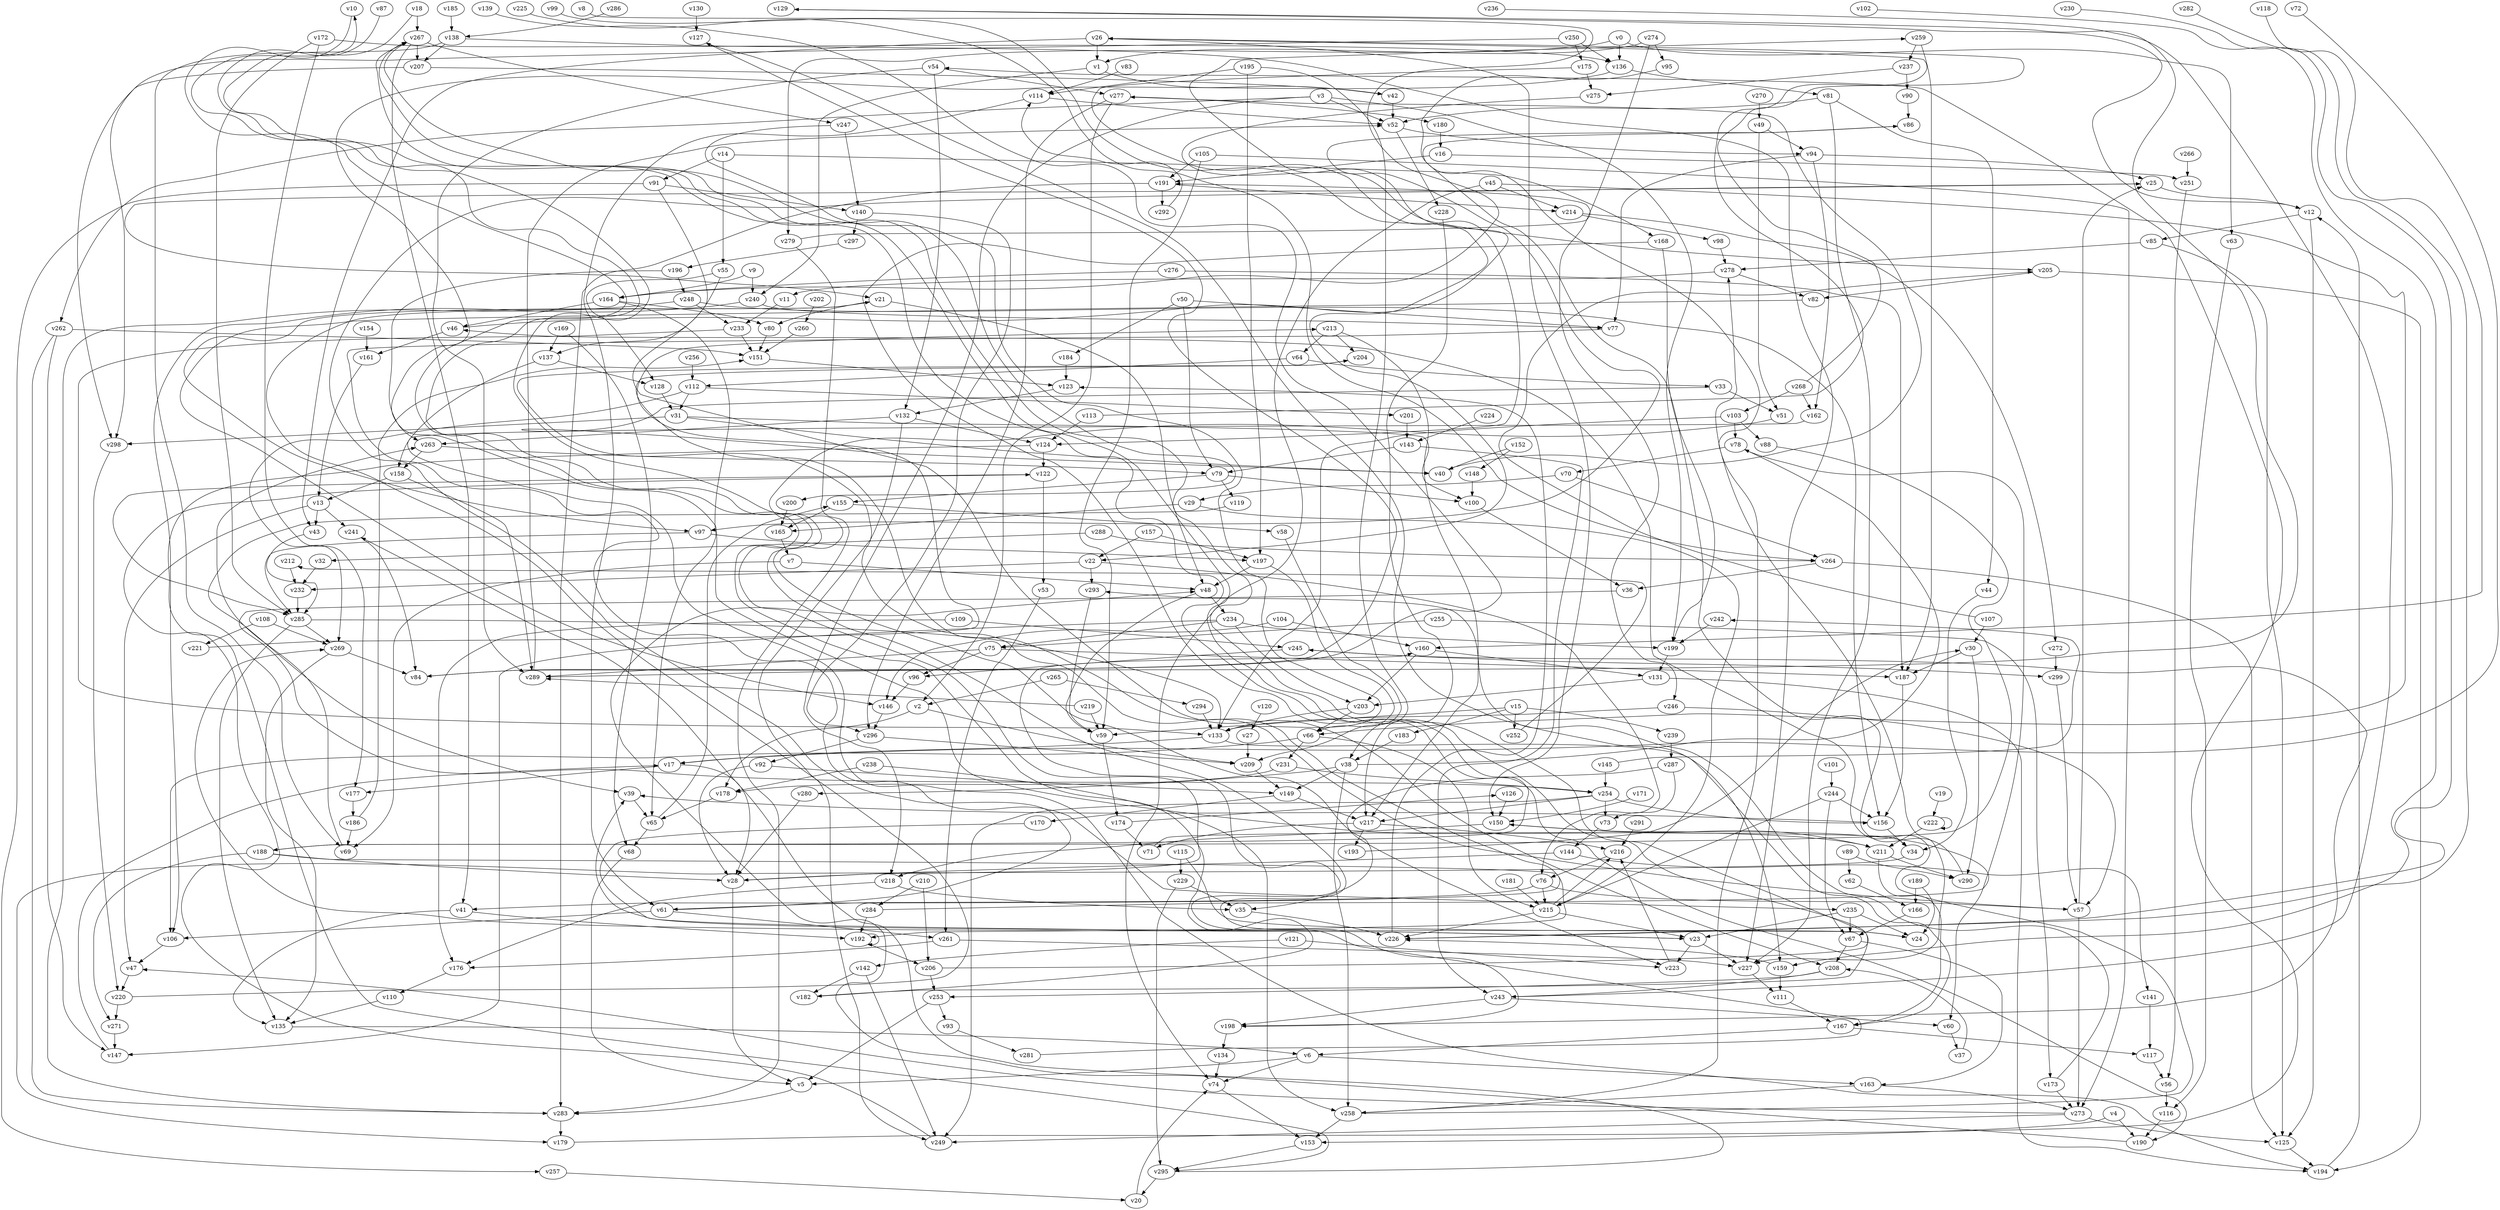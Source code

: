 // Benchmark game 437 - 300 vertices
// time_bound: 92
// targets: v7
digraph G {
    v0 [name="v0", player=0];
    v1 [name="v1", player=0];
    v2 [name="v2", player=0];
    v3 [name="v3", player=1];
    v4 [name="v4", player=0];
    v5 [name="v5", player=1];
    v6 [name="v6", player=1];
    v7 [name="v7", player=1, target=1];
    v8 [name="v8", player=0];
    v9 [name="v9", player=0];
    v10 [name="v10", player=1];
    v11 [name="v11", player=1];
    v12 [name="v12", player=0];
    v13 [name="v13", player=0];
    v14 [name="v14", player=1];
    v15 [name="v15", player=1];
    v16 [name="v16", player=1];
    v17 [name="v17", player=0];
    v18 [name="v18", player=0];
    v19 [name="v19", player=0];
    v20 [name="v20", player=1];
    v21 [name="v21", player=1];
    v22 [name="v22", player=1];
    v23 [name="v23", player=1];
    v24 [name="v24", player=1];
    v25 [name="v25", player=1];
    v26 [name="v26", player=1];
    v27 [name="v27", player=1];
    v28 [name="v28", player=1];
    v29 [name="v29", player=1];
    v30 [name="v30", player=0];
    v31 [name="v31", player=0];
    v32 [name="v32", player=0];
    v33 [name="v33", player=1];
    v34 [name="v34", player=1];
    v35 [name="v35", player=0];
    v36 [name="v36", player=1];
    v37 [name="v37", player=0];
    v38 [name="v38", player=1];
    v39 [name="v39", player=1];
    v40 [name="v40", player=1];
    v41 [name="v41", player=0];
    v42 [name="v42", player=0];
    v43 [name="v43", player=0];
    v44 [name="v44", player=0];
    v45 [name="v45", player=1];
    v46 [name="v46", player=1];
    v47 [name="v47", player=1];
    v48 [name="v48", player=1];
    v49 [name="v49", player=0];
    v50 [name="v50", player=1];
    v51 [name="v51", player=0];
    v52 [name="v52", player=0];
    v53 [name="v53", player=1];
    v54 [name="v54", player=1];
    v55 [name="v55", player=0];
    v56 [name="v56", player=1];
    v57 [name="v57", player=0];
    v58 [name="v58", player=0];
    v59 [name="v59", player=0];
    v60 [name="v60", player=0];
    v61 [name="v61", player=0];
    v62 [name="v62", player=1];
    v63 [name="v63", player=0];
    v64 [name="v64", player=1];
    v65 [name="v65", player=1];
    v66 [name="v66", player=1];
    v67 [name="v67", player=1];
    v68 [name="v68", player=1];
    v69 [name="v69", player=0];
    v70 [name="v70", player=1];
    v71 [name="v71", player=0];
    v72 [name="v72", player=0];
    v73 [name="v73", player=0];
    v74 [name="v74", player=1];
    v75 [name="v75", player=0];
    v76 [name="v76", player=0];
    v77 [name="v77", player=1];
    v78 [name="v78", player=1];
    v79 [name="v79", player=0];
    v80 [name="v80", player=1];
    v81 [name="v81", player=0];
    v82 [name="v82", player=0];
    v83 [name="v83", player=0];
    v84 [name="v84", player=1];
    v85 [name="v85", player=1];
    v86 [name="v86", player=1];
    v87 [name="v87", player=1];
    v88 [name="v88", player=0];
    v89 [name="v89", player=1];
    v90 [name="v90", player=0];
    v91 [name="v91", player=1];
    v92 [name="v92", player=1];
    v93 [name="v93", player=0];
    v94 [name="v94", player=0];
    v95 [name="v95", player=0];
    v96 [name="v96", player=0];
    v97 [name="v97", player=0];
    v98 [name="v98", player=0];
    v99 [name="v99", player=1];
    v100 [name="v100", player=1];
    v101 [name="v101", player=1];
    v102 [name="v102", player=1];
    v103 [name="v103", player=1];
    v104 [name="v104", player=1];
    v105 [name="v105", player=0];
    v106 [name="v106", player=1];
    v107 [name="v107", player=1];
    v108 [name="v108", player=1];
    v109 [name="v109", player=1];
    v110 [name="v110", player=1];
    v111 [name="v111", player=0];
    v112 [name="v112", player=1];
    v113 [name="v113", player=0];
    v114 [name="v114", player=0];
    v115 [name="v115", player=1];
    v116 [name="v116", player=0];
    v117 [name="v117", player=1];
    v118 [name="v118", player=1];
    v119 [name="v119", player=0];
    v120 [name="v120", player=0];
    v121 [name="v121", player=1];
    v122 [name="v122", player=1];
    v123 [name="v123", player=1];
    v124 [name="v124", player=0];
    v125 [name="v125", player=0];
    v126 [name="v126", player=0];
    v127 [name="v127", player=0];
    v128 [name="v128", player=1];
    v129 [name="v129", player=1];
    v130 [name="v130", player=0];
    v131 [name="v131", player=0];
    v132 [name="v132", player=1];
    v133 [name="v133", player=0];
    v134 [name="v134", player=0];
    v135 [name="v135", player=0];
    v136 [name="v136", player=1];
    v137 [name="v137", player=1];
    v138 [name="v138", player=0];
    v139 [name="v139", player=0];
    v140 [name="v140", player=1];
    v141 [name="v141", player=1];
    v142 [name="v142", player=1];
    v143 [name="v143", player=1];
    v144 [name="v144", player=0];
    v145 [name="v145", player=1];
    v146 [name="v146", player=0];
    v147 [name="v147", player=0];
    v148 [name="v148", player=1];
    v149 [name="v149", player=0];
    v150 [name="v150", player=0];
    v151 [name="v151", player=0];
    v152 [name="v152", player=0];
    v153 [name="v153", player=0];
    v154 [name="v154", player=1];
    v155 [name="v155", player=0];
    v156 [name="v156", player=0];
    v157 [name="v157", player=0];
    v158 [name="v158", player=1];
    v159 [name="v159", player=0];
    v160 [name="v160", player=1];
    v161 [name="v161", player=1];
    v162 [name="v162", player=0];
    v163 [name="v163", player=0];
    v164 [name="v164", player=1];
    v165 [name="v165", player=1];
    v166 [name="v166", player=0];
    v167 [name="v167", player=1];
    v168 [name="v168", player=0];
    v169 [name="v169", player=0];
    v170 [name="v170", player=1];
    v171 [name="v171", player=0];
    v172 [name="v172", player=0];
    v173 [name="v173", player=1];
    v174 [name="v174", player=0];
    v175 [name="v175", player=1];
    v176 [name="v176", player=1];
    v177 [name="v177", player=1];
    v178 [name="v178", player=1];
    v179 [name="v179", player=1];
    v180 [name="v180", player=0];
    v181 [name="v181", player=0];
    v182 [name="v182", player=0];
    v183 [name="v183", player=0];
    v184 [name="v184", player=0];
    v185 [name="v185", player=1];
    v186 [name="v186", player=1];
    v187 [name="v187", player=0];
    v188 [name="v188", player=0];
    v189 [name="v189", player=1];
    v190 [name="v190", player=0];
    v191 [name="v191", player=1];
    v192 [name="v192", player=1];
    v193 [name="v193", player=1];
    v194 [name="v194", player=1];
    v195 [name="v195", player=0];
    v196 [name="v196", player=1];
    v197 [name="v197", player=1];
    v198 [name="v198", player=1];
    v199 [name="v199", player=0];
    v200 [name="v200", player=1];
    v201 [name="v201", player=1];
    v202 [name="v202", player=0];
    v203 [name="v203", player=0];
    v204 [name="v204", player=0];
    v205 [name="v205", player=1];
    v206 [name="v206", player=1];
    v207 [name="v207", player=0];
    v208 [name="v208", player=1];
    v209 [name="v209", player=0];
    v210 [name="v210", player=0];
    v211 [name="v211", player=1];
    v212 [name="v212", player=0];
    v213 [name="v213", player=1];
    v214 [name="v214", player=1];
    v215 [name="v215", player=0];
    v216 [name="v216", player=1];
    v217 [name="v217", player=1];
    v218 [name="v218", player=0];
    v219 [name="v219", player=1];
    v220 [name="v220", player=1];
    v221 [name="v221", player=1];
    v222 [name="v222", player=0];
    v223 [name="v223", player=1];
    v224 [name="v224", player=0];
    v225 [name="v225", player=0];
    v226 [name="v226", player=1];
    v227 [name="v227", player=0];
    v228 [name="v228", player=1];
    v229 [name="v229", player=1];
    v230 [name="v230", player=1];
    v231 [name="v231", player=0];
    v232 [name="v232", player=1];
    v233 [name="v233", player=1];
    v234 [name="v234", player=1];
    v235 [name="v235", player=1];
    v236 [name="v236", player=1];
    v237 [name="v237", player=1];
    v238 [name="v238", player=0];
    v239 [name="v239", player=1];
    v240 [name="v240", player=1];
    v241 [name="v241", player=0];
    v242 [name="v242", player=0];
    v243 [name="v243", player=1];
    v244 [name="v244", player=1];
    v245 [name="v245", player=1];
    v246 [name="v246", player=1];
    v247 [name="v247", player=1];
    v248 [name="v248", player=1];
    v249 [name="v249", player=1];
    v250 [name="v250", player=1];
    v251 [name="v251", player=0];
    v252 [name="v252", player=0];
    v253 [name="v253", player=0];
    v254 [name="v254", player=1];
    v255 [name="v255", player=1];
    v256 [name="v256", player=0];
    v257 [name="v257", player=0];
    v258 [name="v258", player=1];
    v259 [name="v259", player=1];
    v260 [name="v260", player=1];
    v261 [name="v261", player=0];
    v262 [name="v262", player=1];
    v263 [name="v263", player=1];
    v264 [name="v264", player=0];
    v265 [name="v265", player=0];
    v266 [name="v266", player=1];
    v267 [name="v267", player=0];
    v268 [name="v268", player=1];
    v269 [name="v269", player=0];
    v270 [name="v270", player=1];
    v271 [name="v271", player=0];
    v272 [name="v272", player=0];
    v273 [name="v273", player=0];
    v274 [name="v274", player=1];
    v275 [name="v275", player=1];
    v276 [name="v276", player=1];
    v277 [name="v277", player=1];
    v278 [name="v278", player=1];
    v279 [name="v279", player=1];
    v280 [name="v280", player=1];
    v281 [name="v281", player=1];
    v282 [name="v282", player=1];
    v283 [name="v283", player=1];
    v284 [name="v284", player=1];
    v285 [name="v285", player=1];
    v286 [name="v286", player=1];
    v287 [name="v287", player=0];
    v288 [name="v288", player=1];
    v289 [name="v289", player=1];
    v290 [name="v290", player=1];
    v291 [name="v291", player=0];
    v292 [name="v292", player=1];
    v293 [name="v293", player=1];
    v294 [name="v294", player=0];
    v295 [name="v295", player=1];
    v296 [name="v296", player=0];
    v297 [name="v297", player=1];
    v298 [name="v298", player=1];
    v299 [name="v299", player=1];

    v0 -> v63;
    v1 -> v42;
    v2 -> v209;
    v3 -> v199;
    v4 -> v153;
    v5 -> v283;
    v6 -> v74;
    v7 -> v69;
    v8 -> v164 [constraint="t < 14"];
    v9 -> v240;
    v10 -> v182 [constraint="t mod 5 == 3"];
    v11 -> v233;
    v12 -> v85;
    v13 -> v241;
    v14 -> v168;
    v15 -> v252;
    v16 -> v191;
    v17 -> v28;
    v18 -> v188 [constraint="t < 15"];
    v19 -> v222;
    v20 -> v74;
    v21 -> v97 [constraint="t < 10"];
    v22 -> v293;
    v23 -> v269 [constraint="t < 11"];
    v24 -> v39 [constraint="t >= 1"];
    v25 -> v21 [constraint="t >= 4"];
    v26 -> v150;
    v27 -> v209;
    v28 -> v10 [constraint="t >= 3"];
    v29 -> v215;
    v30 -> v290;
    v31 -> v40 [constraint="t >= 3"];
    v32 -> v232;
    v33 -> v40 [constraint="t >= 1"];
    v34 -> v179 [constraint="t < 11"];
    v35 -> v226;
    v36 -> v254 [constraint="t mod 4 == 0"];
    v37 -> v208;
    v38 -> v78 [constraint="t < 12"];
    v39 -> v65;
    v40 -> v277 [constraint="t mod 3 == 1"];
    v41 -> v192;
    v42 -> v52;
    v43 -> v285 [constraint="t < 8"];
    v44 -> v34;
    v45 -> v66 [constraint="t < 14"];
    v46 -> v259 [constraint="t mod 3 == 1"];
    v47 -> v220;
    v48 -> v59;
    v49 -> v94;
    v50 -> v77;
    v51 -> v35 [constraint="t >= 3"];
    v52 -> v228;
    v53 -> v261;
    v54 -> v132;
    v55 -> v208 [constraint="t mod 2 == 1"];
    v56 -> v116;
    v57 -> v204 [constraint="t >= 3"];
    v58 -> v209;
    v59 -> v174;
    v60 -> v37;
    v61 -> v25 [constraint="t >= 2"];
    v62 -> v166;
    v63 -> v116;
    v64 -> v112;
    v65 -> v155;
    v66 -> v231;
    v67 -> v208;
    v68 -> v5;
    v69 -> v263;
    v70 -> v29;
    v71 -> v34 [constraint="t mod 3 == 2"];
    v72 -> v17 [constraint="t mod 5 == 0"];
    v73 -> v144;
    v74 -> v153;
    v75 -> v96;
    v76 -> v215;
    v77 -> v235 [constraint="t >= 3"];
    v78 -> v70;
    v79 -> v100;
    v80 -> v151;
    v81 -> v227;
    v82 -> v146 [constraint="t mod 3 == 2"];
    v83 -> v114;
    v84 -> v127 [constraint="t >= 5"];
    v85 -> v125;
    v86 -> v97 [constraint="t >= 1"];
    v87 -> v198 [constraint="t < 14"];
    v88 -> v188 [constraint="t < 10"];
    v89 -> v290;
    v90 -> v86;
    v91 -> v137 [constraint="t >= 2"];
    v92 -> v149 [constraint="t mod 4 == 1"];
    v93 -> v281;
    v94 -> v25;
    v95 -> v227 [constraint="t mod 4 == 1"];
    v96 -> v146;
    v97 -> v285;
    v98 -> v278;
    v99 -> v22 [constraint="t mod 2 == 0"];
    v100 -> v36;
    v101 -> v244;
    v102 -> v159 [constraint="t >= 3"];
    v103 -> v133;
    v104 -> v160;
    v105 -> v191;
    v106 -> v47;
    v107 -> v205 [constraint="t < 8"];
    v108 -> v221;
    v109 -> v176;
    v110 -> v135;
    v111 -> v167;
    v112 -> v269;
    v113 -> v26 [constraint="t >= 2"];
    v114 -> v61;
    v115 -> v24 [constraint="t mod 4 == 1"];
    v116 -> v190;
    v117 -> v56;
    v118 -> v160 [constraint="t < 11"];
    v119 -> v39 [constraint="t >= 2"];
    v120 -> v27;
    v121 -> v223;
    v122 -> v285 [constraint="t < 9"];
    v123 -> v132;
    v124 -> v295 [constraint="t >= 2"];
    v125 -> v194;
    v126 -> v150;
    v127 -> v167 [constraint="t < 8"];
    v128 -> v31;
    v129 -> v12 [constraint="t mod 4 == 0"];
    v130 -> v127;
    v131 -> v203;
    v132 -> v263;
    v133 -> v159;
    v134 -> v74;
    v135 -> v6 [constraint="t mod 2 == 1"];
    v136 -> v211 [constraint="t < 8"];
    v137 -> v158;
    v138 -> v69;
    v139 -> v84 [constraint="t >= 5"];
    v140 -> v296;
    v141 -> v117;
    v142 -> v249;
    v143 -> v243;
    v144 -> v28;
    v145 -> v242 [constraint="t mod 3 == 0"];
    v146 -> v296;
    v147 -> v17 [constraint="t >= 1"];
    v148 -> v100;
    v149 -> v170;
    v150 -> v211;
    v151 -> v123;
    v152 -> v40;
    v153 -> v295;
    v154 -> v161;
    v155 -> v165;
    v156 -> v39 [constraint="t mod 3 == 1"];
    v157 -> v22;
    v158 -> v13;
    v159 -> v226 [constraint="t mod 5 == 0"];
    v160 -> v203;
    v161 -> v13;
    v162 -> v194 [constraint="t mod 5 == 2"];
    v163 -> v258;
    v164 -> v80;
    v165 -> v7;
    v166 -> v67;
    v167 -> v6;
    v168 -> v190 [constraint="t mod 4 == 1"];
    v169 -> v137;
    v170 -> v23 [constraint="t < 15"];
    v171 -> v150;
    v172 -> v136;
    v173 -> v293 [constraint="t >= 2"];
    v174 -> v126 [constraint="t >= 1"];
    v175 -> v124 [constraint="t < 8"];
    v176 -> v110;
    v177 -> v186;
    v178 -> v65;
    v179 -> v54 [constraint="t >= 3"];
    v180 -> v16;
    v181 -> v215;
    v182 -> v267 [constraint="t < 15"];
    v183 -> v38;
    v184 -> v123;
    v185 -> v138;
    v186 -> v151;
    v187 -> v156;
    v188 -> v41 [constraint="t mod 3 == 1"];
    v189 -> v166;
    v190 -> v48 [constraint="t >= 4"];
    v191 -> v214;
    v192 -> v192 [constraint="t >= 2"];
    v193 -> v30 [constraint="t >= 4"];
    v194 -> v12;
    v195 -> v114;
    v196 -> v263;
    v197 -> v48;
    v198 -> v245 [constraint="t mod 5 == 1"];
    v199 -> v131;
    v200 -> v165;
    v201 -> v143;
    v202 -> v260;
    v203 -> v133;
    v204 -> v192 [constraint="t mod 3 == 1"];
    v205 -> v194;
    v206 -> v267 [constraint="t mod 3 == 0"];
    v207 -> v42;
    v208 -> v253;
    v209 -> v149;
    v210 -> v206;
    v211 -> v290;
    v212 -> v232;
    v213 -> v64;
    v214 -> v272 [constraint="t >= 1"];
    v215 -> v216;
    v216 -> v76;
    v217 -> v71;
    v218 -> v35;
    v219 -> v289 [constraint="t mod 2 == 0"];
    v220 -> v21 [constraint="t mod 3 == 0"];
    v221 -> v213 [constraint="t >= 1"];
    v222 -> v222;
    v223 -> v216;
    v224 -> v143;
    v225 -> v264 [constraint="t mod 3 == 2"];
    v226 -> v123;
    v227 -> v111;
    v228 -> v217;
    v229 -> v35;
    v230 -> v226 [constraint="t >= 1"];
    v231 -> v178;
    v232 -> v285;
    v233 -> v133 [constraint="t mod 2 == 0"];
    v234 -> v147;
    v235 -> v23;
    v236 -> v243 [constraint="t >= 1"];
    v237 -> v90;
    v238 -> v178;
    v239 -> v287;
    v240 -> v77;
    v241 -> v84;
    v242 -> v199;
    v243 -> v198;
    v244 -> v215;
    v245 -> v96;
    v246 -> v57;
    v247 -> v133 [constraint="t >= 4"];
    v248 -> v283;
    v249 -> v122 [constraint="t < 10"];
    v250 -> v175;
    v251 -> v56;
    v252 -> v212 [constraint="t mod 5 == 3"];
    v253 -> v5;
    v254 -> v156;
    v255 -> v75;
    v256 -> v112;
    v257 -> v20;
    v258 -> v46 [constraint="t mod 5 == 0"];
    v259 -> v187;
    v260 -> v151;
    v261 -> v227;
    v262 -> v147;
    v263 -> v158;
    v264 -> v125;
    v265 -> v2;
    v266 -> v251;
    v267 -> v200 [constraint="t mod 3 == 0"];
    v268 -> v26 [constraint="t mod 3 == 2"];
    v269 -> v135;
    v270 -> v49;
    v271 -> v147;
    v272 -> v299;
    v273 -> v47 [constraint="t mod 2 == 1"];
    v274 -> v246;
    v275 -> v205 [constraint="t mod 4 == 3"];
    v276 -> v187;
    v277 -> v2;
    v278 -> v82;
    v279 -> v191 [constraint="t mod 2 == 0"];
    v280 -> v28;
    v281 -> v160 [constraint="t >= 3"];
    v282 -> v226 [constraint="t >= 5"];
    v283 -> v179;
    v284 -> v150 [constraint="t >= 5"];
    v285 -> v269;
    v286 -> v138;
    v287 -> v223 [constraint="t mod 3 == 2"];
    v288 -> v264;
    v289 -> v129 [constraint="t < 11"];
    v290 -> v86 [constraint="t < 10"];
    v291 -> v216;
    v292 -> v114 [constraint="t < 14"];
    v293 -> v59;
    v294 -> v133;
    v295 -> v241 [constraint="t >= 1"];
    v296 -> v209;
    v297 -> v196;
    v298 -> v220;
    v299 -> v57;
    v109 -> v245;
    v152 -> v148;
    v124 -> v122;
    v247 -> v140;
    v104 -> v146;
    v149 -> v217;
    v197 -> v66;
    v108 -> v269;
    v33 -> v51;
    v253 -> v93;
    v157 -> v197;
    v278 -> v11;
    v213 -> v217;
    v250 -> v298;
    v189 -> v24;
    v269 -> v84;
    v164 -> v46;
    v159 -> v111;
    v203 -> v66;
    v4 -> v190;
    v9 -> v164;
    v219 -> v59;
    v155 -> v58;
    v142 -> v182;
    v285 -> v135;
    v289 -> v52;
    v172 -> v177;
    v217 -> v216;
    v3 -> v218;
    v188 -> v28;
    v218 -> v176;
    v284 -> v192;
    v186 -> v69;
    v54 -> v277;
    v61 -> v106;
    v217 -> v193;
    v38 -> v149;
    v105 -> v273;
    v16 -> v251;
    v244 -> v156;
    v29 -> v165;
    v75 -> v187;
    v105 -> v59;
    v192 -> v206;
    v38 -> v280;
    v17 -> v177;
    v65 -> v68;
    v107 -> v30;
    v97 -> v197;
    v94 -> v162;
    v52 -> v94;
    v229 -> v295;
    v91 -> v140;
    v255 -> v173;
    v158 -> v289;
    v248 -> v233;
    v21 -> v48;
    v208 -> v243;
    v196 -> v248;
    v30 -> v187;
    v48 -> v234;
    v277 -> v180;
    v169 -> v68;
    v262 -> v283;
    v132 -> v124;
    v243 -> v60;
    v31 -> v298;
    v288 -> v32;
    v57 -> v25;
    v207 -> v298;
    v103 -> v78;
    v14 -> v91;
    v50 -> v79;
    v57 -> v273;
    v21 -> v80;
    v231 -> v254;
    v115 -> v229;
    v277 -> v296;
    v267 -> v207;
    v6 -> v5;
    v254 -> v249;
    v28 -> v5;
    v205 -> v82;
    v15 -> v239;
    v235 -> v24;
    v163 -> v273;
    v258 -> v153;
    v246 -> v133;
    v12 -> v125;
    v2 -> v178;
    v133 -> v17;
    v112 -> v31;
    v91 -> v257;
    v168 -> v199;
    v173 -> v273;
    v235 -> v67;
    v23 -> v223;
    v240 -> v106;
    v175 -> v275;
    v213 -> v204;
    v234 -> v199;
    v54 -> v289;
    v144 -> v141;
    v89 -> v62;
    v79 -> v155;
    v263 -> v79;
    v26 -> v43;
    v26 -> v1;
    v70 -> v264;
    v50 -> v184;
    v138 -> v227;
    v211 -> v167;
    v81 -> v52;
    v15 -> v183;
    v0 -> v279;
    v75 -> v289;
    v287 -> v73;
    v79 -> v119;
    v23 -> v227;
    v38 -> v258;
    v191 -> v292;
    v234 -> v75;
    v274 -> v1;
    v31 -> v100;
    v112 -> v201;
    v234 -> v203;
    v279 -> v283;
    v92 -> v28;
    v296 -> v92;
    v172 -> v285;
    v25 -> v12;
    v254 -> v217;
    v237 -> v275;
    v45 -> v214;
    v132 -> v249;
    v267 -> v247;
    v13 -> v43;
    v103 -> v88;
    v262 -> v151;
    v6 -> v163;
    v138 -> v207;
    v167 -> v117;
    v276 -> v164;
    v94 -> v77;
    v214 -> v98;
    v137 -> v128;
    v233 -> v151;
    v76 -> v57;
    v160 -> v131;
    v206 -> v253;
    v55 -> v128;
    v215 -> v23;
    v76 -> v61;
    v140 -> v297;
    v22 -> v76;
    v195 -> v197;
    v3 -> v262;
    v131 -> v194;
    v259 -> v237;
    v85 -> v278;
    v64 -> v33;
    v248 -> v156;
    v15 -> v59;
    v13 -> v47;
    v45 -> v74;
    v210 -> v284;
    v268 -> v103;
    v268 -> v162;
    v49 -> v51;
    v222 -> v211;
    v258 -> v278;
    v14 -> v55;
    v66 -> v215;
    v122 -> v53;
    v143 -> v79;
    v244 -> v67;
    v61 -> v261;
    v250 -> v136;
    v0 -> v136;
    v245 -> v299;
    v164 -> v65;
    v18 -> v267;
    v7 -> v48;
    v41 -> v135;
    v3 -> v52;
    v113 -> v124;
    v121 -> v142;
    v46 -> v161;
    v265 -> v294;
    v188 -> v271;
    v295 -> v20;
    v238 -> v258;
    v274 -> v95;
    v191 -> v283;
    v1 -> v240;
    v264 -> v36;
    v136 -> v81;
    v145 -> v254;
    v174 -> v71;
    v114 -> v52;
    v261 -> v176;
    v156 -> v34;
    v220 -> v271;
    v81 -> v44;
    v66 -> v106;
    v150 -> v218;
    v215 -> v226;
    v273 -> v249;
    v285 -> v133;
    v67 -> v163;
    v267 -> v41;
    v78 -> v60;
    v22 -> v232;
    v254 -> v73;
    v273 -> v125;
    v198 -> v134;
    v195 -> v38;
}
